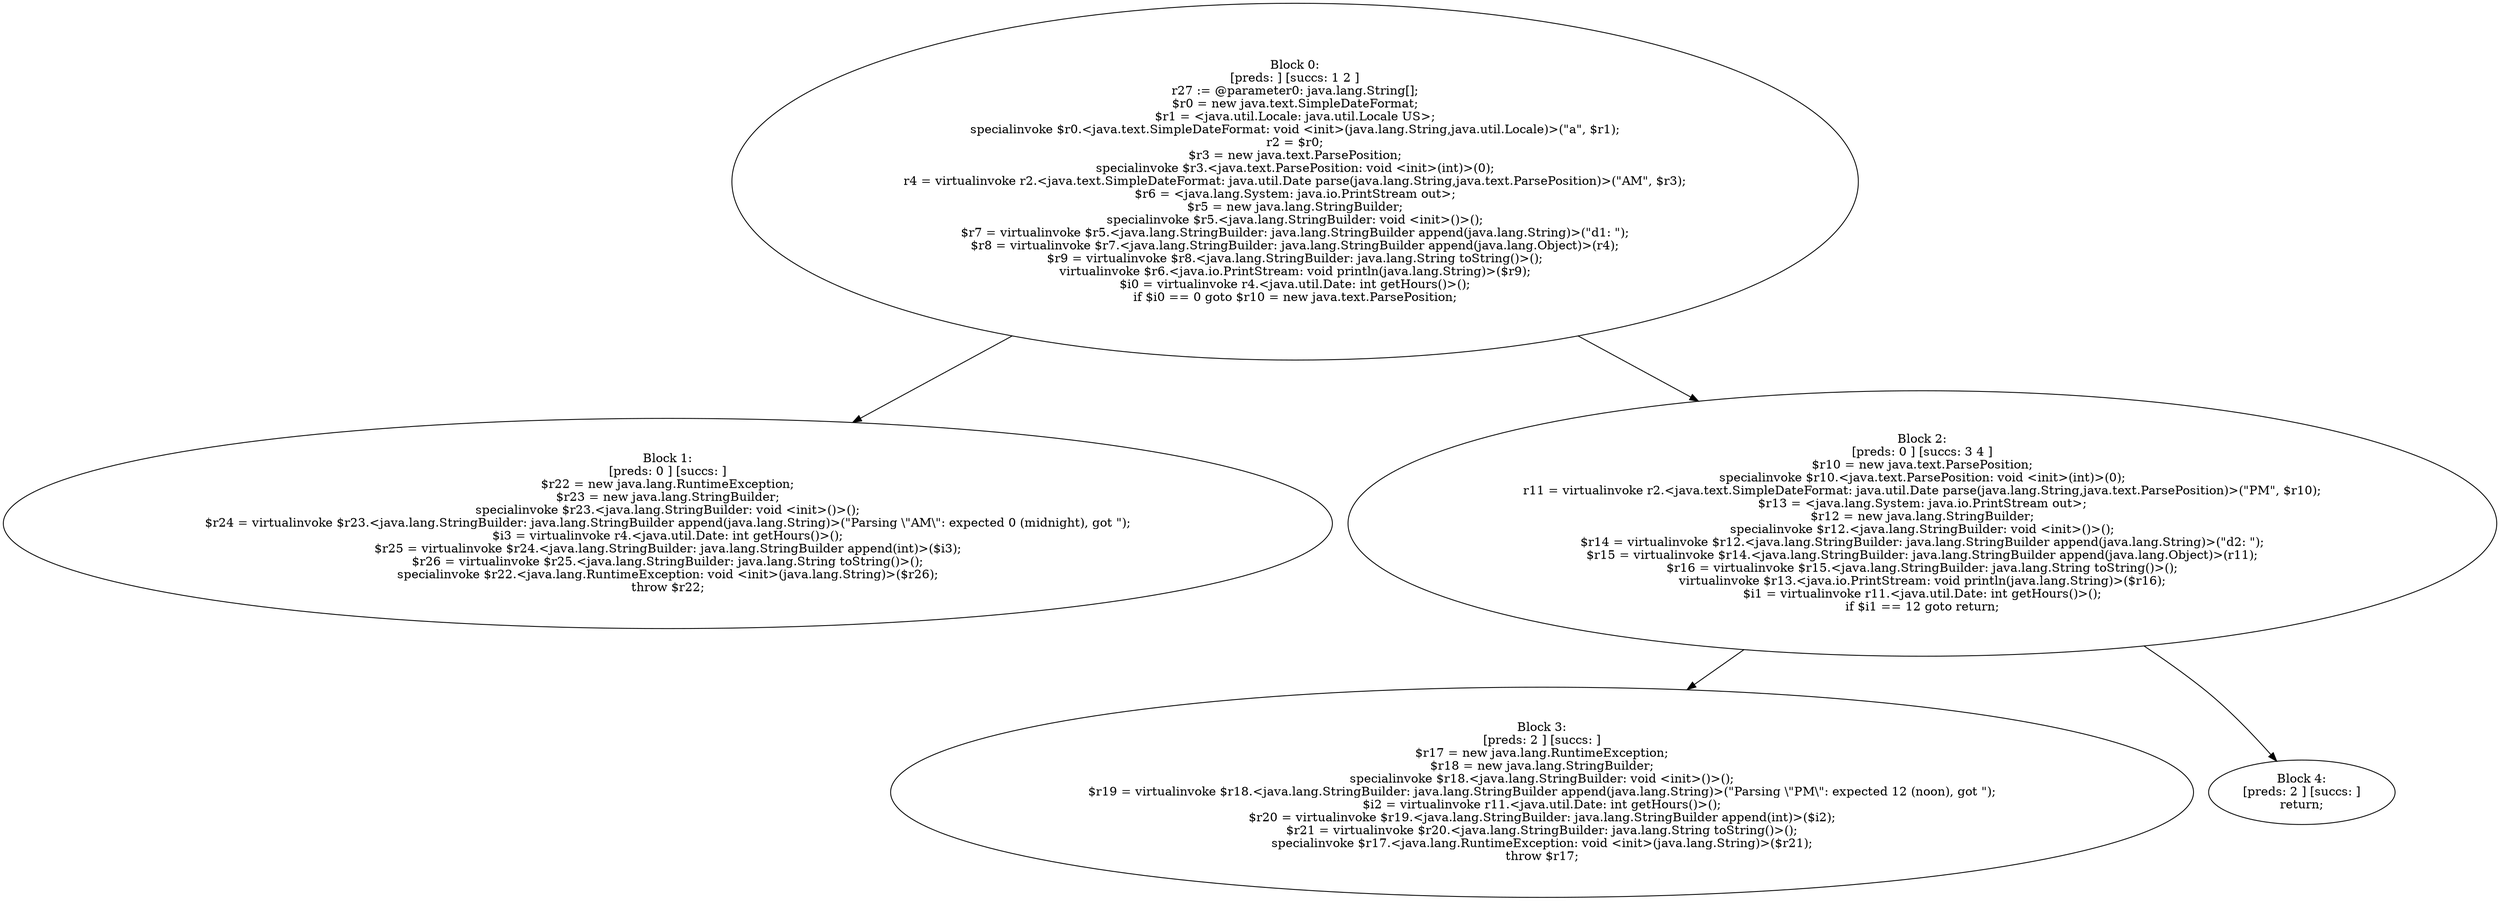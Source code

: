 digraph "unitGraph" {
    "Block 0:
[preds: ] [succs: 1 2 ]
r27 := @parameter0: java.lang.String[];
$r0 = new java.text.SimpleDateFormat;
$r1 = <java.util.Locale: java.util.Locale US>;
specialinvoke $r0.<java.text.SimpleDateFormat: void <init>(java.lang.String,java.util.Locale)>(\"a\", $r1);
r2 = $r0;
$r3 = new java.text.ParsePosition;
specialinvoke $r3.<java.text.ParsePosition: void <init>(int)>(0);
r4 = virtualinvoke r2.<java.text.SimpleDateFormat: java.util.Date parse(java.lang.String,java.text.ParsePosition)>(\"AM\", $r3);
$r6 = <java.lang.System: java.io.PrintStream out>;
$r5 = new java.lang.StringBuilder;
specialinvoke $r5.<java.lang.StringBuilder: void <init>()>();
$r7 = virtualinvoke $r5.<java.lang.StringBuilder: java.lang.StringBuilder append(java.lang.String)>(\"d1: \");
$r8 = virtualinvoke $r7.<java.lang.StringBuilder: java.lang.StringBuilder append(java.lang.Object)>(r4);
$r9 = virtualinvoke $r8.<java.lang.StringBuilder: java.lang.String toString()>();
virtualinvoke $r6.<java.io.PrintStream: void println(java.lang.String)>($r9);
$i0 = virtualinvoke r4.<java.util.Date: int getHours()>();
if $i0 == 0 goto $r10 = new java.text.ParsePosition;
"
    "Block 1:
[preds: 0 ] [succs: ]
$r22 = new java.lang.RuntimeException;
$r23 = new java.lang.StringBuilder;
specialinvoke $r23.<java.lang.StringBuilder: void <init>()>();
$r24 = virtualinvoke $r23.<java.lang.StringBuilder: java.lang.StringBuilder append(java.lang.String)>(\"Parsing \\\"AM\\\": expected 0 (midnight), got \");
$i3 = virtualinvoke r4.<java.util.Date: int getHours()>();
$r25 = virtualinvoke $r24.<java.lang.StringBuilder: java.lang.StringBuilder append(int)>($i3);
$r26 = virtualinvoke $r25.<java.lang.StringBuilder: java.lang.String toString()>();
specialinvoke $r22.<java.lang.RuntimeException: void <init>(java.lang.String)>($r26);
throw $r22;
"
    "Block 2:
[preds: 0 ] [succs: 3 4 ]
$r10 = new java.text.ParsePosition;
specialinvoke $r10.<java.text.ParsePosition: void <init>(int)>(0);
r11 = virtualinvoke r2.<java.text.SimpleDateFormat: java.util.Date parse(java.lang.String,java.text.ParsePosition)>(\"PM\", $r10);
$r13 = <java.lang.System: java.io.PrintStream out>;
$r12 = new java.lang.StringBuilder;
specialinvoke $r12.<java.lang.StringBuilder: void <init>()>();
$r14 = virtualinvoke $r12.<java.lang.StringBuilder: java.lang.StringBuilder append(java.lang.String)>(\"d2: \");
$r15 = virtualinvoke $r14.<java.lang.StringBuilder: java.lang.StringBuilder append(java.lang.Object)>(r11);
$r16 = virtualinvoke $r15.<java.lang.StringBuilder: java.lang.String toString()>();
virtualinvoke $r13.<java.io.PrintStream: void println(java.lang.String)>($r16);
$i1 = virtualinvoke r11.<java.util.Date: int getHours()>();
if $i1 == 12 goto return;
"
    "Block 3:
[preds: 2 ] [succs: ]
$r17 = new java.lang.RuntimeException;
$r18 = new java.lang.StringBuilder;
specialinvoke $r18.<java.lang.StringBuilder: void <init>()>();
$r19 = virtualinvoke $r18.<java.lang.StringBuilder: java.lang.StringBuilder append(java.lang.String)>(\"Parsing \\\"PM\\\": expected 12 (noon), got \");
$i2 = virtualinvoke r11.<java.util.Date: int getHours()>();
$r20 = virtualinvoke $r19.<java.lang.StringBuilder: java.lang.StringBuilder append(int)>($i2);
$r21 = virtualinvoke $r20.<java.lang.StringBuilder: java.lang.String toString()>();
specialinvoke $r17.<java.lang.RuntimeException: void <init>(java.lang.String)>($r21);
throw $r17;
"
    "Block 4:
[preds: 2 ] [succs: ]
return;
"
    "Block 0:
[preds: ] [succs: 1 2 ]
r27 := @parameter0: java.lang.String[];
$r0 = new java.text.SimpleDateFormat;
$r1 = <java.util.Locale: java.util.Locale US>;
specialinvoke $r0.<java.text.SimpleDateFormat: void <init>(java.lang.String,java.util.Locale)>(\"a\", $r1);
r2 = $r0;
$r3 = new java.text.ParsePosition;
specialinvoke $r3.<java.text.ParsePosition: void <init>(int)>(0);
r4 = virtualinvoke r2.<java.text.SimpleDateFormat: java.util.Date parse(java.lang.String,java.text.ParsePosition)>(\"AM\", $r3);
$r6 = <java.lang.System: java.io.PrintStream out>;
$r5 = new java.lang.StringBuilder;
specialinvoke $r5.<java.lang.StringBuilder: void <init>()>();
$r7 = virtualinvoke $r5.<java.lang.StringBuilder: java.lang.StringBuilder append(java.lang.String)>(\"d1: \");
$r8 = virtualinvoke $r7.<java.lang.StringBuilder: java.lang.StringBuilder append(java.lang.Object)>(r4);
$r9 = virtualinvoke $r8.<java.lang.StringBuilder: java.lang.String toString()>();
virtualinvoke $r6.<java.io.PrintStream: void println(java.lang.String)>($r9);
$i0 = virtualinvoke r4.<java.util.Date: int getHours()>();
if $i0 == 0 goto $r10 = new java.text.ParsePosition;
"->"Block 1:
[preds: 0 ] [succs: ]
$r22 = new java.lang.RuntimeException;
$r23 = new java.lang.StringBuilder;
specialinvoke $r23.<java.lang.StringBuilder: void <init>()>();
$r24 = virtualinvoke $r23.<java.lang.StringBuilder: java.lang.StringBuilder append(java.lang.String)>(\"Parsing \\\"AM\\\": expected 0 (midnight), got \");
$i3 = virtualinvoke r4.<java.util.Date: int getHours()>();
$r25 = virtualinvoke $r24.<java.lang.StringBuilder: java.lang.StringBuilder append(int)>($i3);
$r26 = virtualinvoke $r25.<java.lang.StringBuilder: java.lang.String toString()>();
specialinvoke $r22.<java.lang.RuntimeException: void <init>(java.lang.String)>($r26);
throw $r22;
";
    "Block 0:
[preds: ] [succs: 1 2 ]
r27 := @parameter0: java.lang.String[];
$r0 = new java.text.SimpleDateFormat;
$r1 = <java.util.Locale: java.util.Locale US>;
specialinvoke $r0.<java.text.SimpleDateFormat: void <init>(java.lang.String,java.util.Locale)>(\"a\", $r1);
r2 = $r0;
$r3 = new java.text.ParsePosition;
specialinvoke $r3.<java.text.ParsePosition: void <init>(int)>(0);
r4 = virtualinvoke r2.<java.text.SimpleDateFormat: java.util.Date parse(java.lang.String,java.text.ParsePosition)>(\"AM\", $r3);
$r6 = <java.lang.System: java.io.PrintStream out>;
$r5 = new java.lang.StringBuilder;
specialinvoke $r5.<java.lang.StringBuilder: void <init>()>();
$r7 = virtualinvoke $r5.<java.lang.StringBuilder: java.lang.StringBuilder append(java.lang.String)>(\"d1: \");
$r8 = virtualinvoke $r7.<java.lang.StringBuilder: java.lang.StringBuilder append(java.lang.Object)>(r4);
$r9 = virtualinvoke $r8.<java.lang.StringBuilder: java.lang.String toString()>();
virtualinvoke $r6.<java.io.PrintStream: void println(java.lang.String)>($r9);
$i0 = virtualinvoke r4.<java.util.Date: int getHours()>();
if $i0 == 0 goto $r10 = new java.text.ParsePosition;
"->"Block 2:
[preds: 0 ] [succs: 3 4 ]
$r10 = new java.text.ParsePosition;
specialinvoke $r10.<java.text.ParsePosition: void <init>(int)>(0);
r11 = virtualinvoke r2.<java.text.SimpleDateFormat: java.util.Date parse(java.lang.String,java.text.ParsePosition)>(\"PM\", $r10);
$r13 = <java.lang.System: java.io.PrintStream out>;
$r12 = new java.lang.StringBuilder;
specialinvoke $r12.<java.lang.StringBuilder: void <init>()>();
$r14 = virtualinvoke $r12.<java.lang.StringBuilder: java.lang.StringBuilder append(java.lang.String)>(\"d2: \");
$r15 = virtualinvoke $r14.<java.lang.StringBuilder: java.lang.StringBuilder append(java.lang.Object)>(r11);
$r16 = virtualinvoke $r15.<java.lang.StringBuilder: java.lang.String toString()>();
virtualinvoke $r13.<java.io.PrintStream: void println(java.lang.String)>($r16);
$i1 = virtualinvoke r11.<java.util.Date: int getHours()>();
if $i1 == 12 goto return;
";
    "Block 2:
[preds: 0 ] [succs: 3 4 ]
$r10 = new java.text.ParsePosition;
specialinvoke $r10.<java.text.ParsePosition: void <init>(int)>(0);
r11 = virtualinvoke r2.<java.text.SimpleDateFormat: java.util.Date parse(java.lang.String,java.text.ParsePosition)>(\"PM\", $r10);
$r13 = <java.lang.System: java.io.PrintStream out>;
$r12 = new java.lang.StringBuilder;
specialinvoke $r12.<java.lang.StringBuilder: void <init>()>();
$r14 = virtualinvoke $r12.<java.lang.StringBuilder: java.lang.StringBuilder append(java.lang.String)>(\"d2: \");
$r15 = virtualinvoke $r14.<java.lang.StringBuilder: java.lang.StringBuilder append(java.lang.Object)>(r11);
$r16 = virtualinvoke $r15.<java.lang.StringBuilder: java.lang.String toString()>();
virtualinvoke $r13.<java.io.PrintStream: void println(java.lang.String)>($r16);
$i1 = virtualinvoke r11.<java.util.Date: int getHours()>();
if $i1 == 12 goto return;
"->"Block 3:
[preds: 2 ] [succs: ]
$r17 = new java.lang.RuntimeException;
$r18 = new java.lang.StringBuilder;
specialinvoke $r18.<java.lang.StringBuilder: void <init>()>();
$r19 = virtualinvoke $r18.<java.lang.StringBuilder: java.lang.StringBuilder append(java.lang.String)>(\"Parsing \\\"PM\\\": expected 12 (noon), got \");
$i2 = virtualinvoke r11.<java.util.Date: int getHours()>();
$r20 = virtualinvoke $r19.<java.lang.StringBuilder: java.lang.StringBuilder append(int)>($i2);
$r21 = virtualinvoke $r20.<java.lang.StringBuilder: java.lang.String toString()>();
specialinvoke $r17.<java.lang.RuntimeException: void <init>(java.lang.String)>($r21);
throw $r17;
";
    "Block 2:
[preds: 0 ] [succs: 3 4 ]
$r10 = new java.text.ParsePosition;
specialinvoke $r10.<java.text.ParsePosition: void <init>(int)>(0);
r11 = virtualinvoke r2.<java.text.SimpleDateFormat: java.util.Date parse(java.lang.String,java.text.ParsePosition)>(\"PM\", $r10);
$r13 = <java.lang.System: java.io.PrintStream out>;
$r12 = new java.lang.StringBuilder;
specialinvoke $r12.<java.lang.StringBuilder: void <init>()>();
$r14 = virtualinvoke $r12.<java.lang.StringBuilder: java.lang.StringBuilder append(java.lang.String)>(\"d2: \");
$r15 = virtualinvoke $r14.<java.lang.StringBuilder: java.lang.StringBuilder append(java.lang.Object)>(r11);
$r16 = virtualinvoke $r15.<java.lang.StringBuilder: java.lang.String toString()>();
virtualinvoke $r13.<java.io.PrintStream: void println(java.lang.String)>($r16);
$i1 = virtualinvoke r11.<java.util.Date: int getHours()>();
if $i1 == 12 goto return;
"->"Block 4:
[preds: 2 ] [succs: ]
return;
";
}
